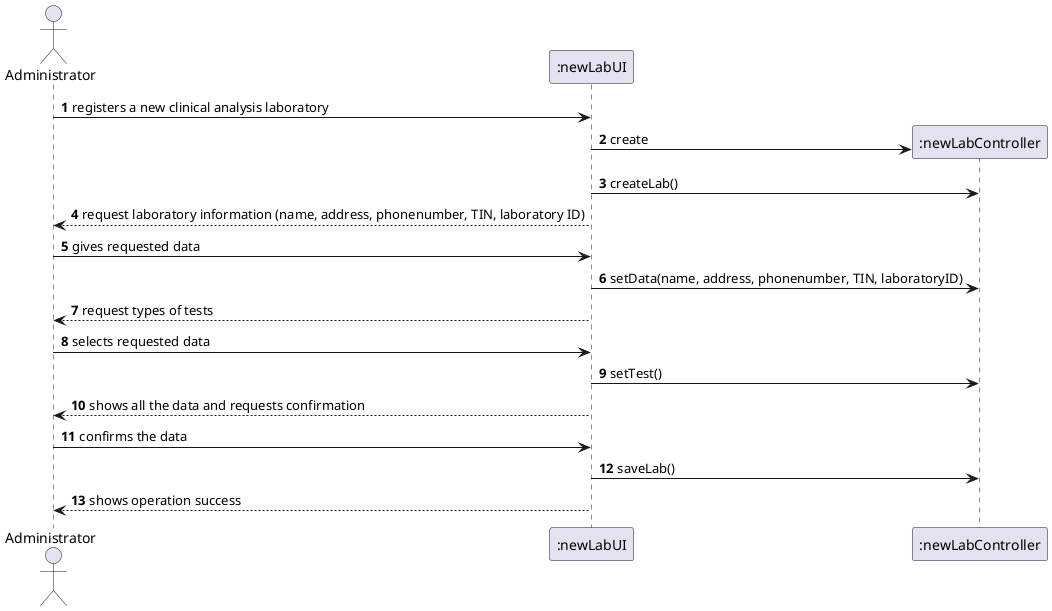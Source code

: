 @startuml
autonumber

actor Administrator as admin
participant ":newLabUI" as UI
participant ":newLabController" as controller

admin -> UI : registers a new clinical analysis laboratory
create controller
UI -> controller : create
UI -> controller : createLab()
UI --> admin : request laboratory information (name, address, phonenumber, TIN, laboratory ID)
admin -> UI : gives requested data
UI -> controller : setData(name, address, phonenumber, TIN, laboratoryID)
UI --> admin : request types of tests
admin -> UI : selects requested data
UI -> controller : setTest()
UI --> admin : shows all the data and requests confirmation
admin -> UI : confirms the data
UI -> controller : saveLab()
UI --> admin : shows operation success
@enduml